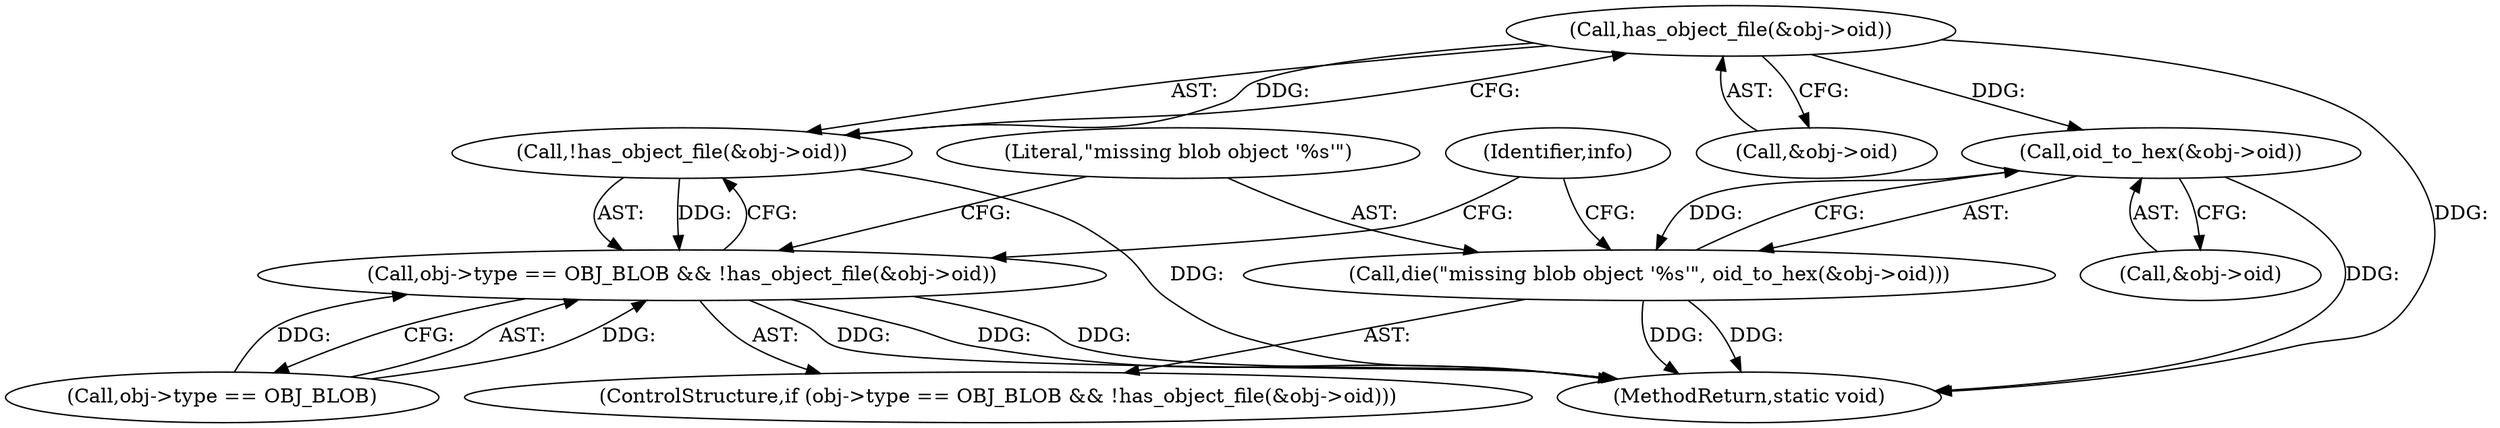 digraph "0_git_de1e67d0703894cb6ea782e36abb63976ab07e60_1@pointer" {
"1000117" [label="(Call,has_object_file(&obj->oid))"];
"1000116" [label="(Call,!has_object_file(&obj->oid))"];
"1000110" [label="(Call,obj->type == OBJ_BLOB && !has_object_file(&obj->oid))"];
"1000124" [label="(Call,oid_to_hex(&obj->oid))"];
"1000122" [label="(Call,die(\"missing blob object '%s'\", oid_to_hex(&obj->oid)))"];
"1000110" [label="(Call,obj->type == OBJ_BLOB && !has_object_file(&obj->oid))"];
"1000152" [label="(MethodReturn,static void)"];
"1000122" [label="(Call,die(\"missing blob object '%s'\", oid_to_hex(&obj->oid)))"];
"1000117" [label="(Call,has_object_file(&obj->oid))"];
"1000123" [label="(Literal,\"missing blob object '%s'\")"];
"1000133" [label="(Identifier,info)"];
"1000124" [label="(Call,oid_to_hex(&obj->oid))"];
"1000118" [label="(Call,&obj->oid)"];
"1000111" [label="(Call,obj->type == OBJ_BLOB)"];
"1000125" [label="(Call,&obj->oid)"];
"1000109" [label="(ControlStructure,if (obj->type == OBJ_BLOB && !has_object_file(&obj->oid)))"];
"1000116" [label="(Call,!has_object_file(&obj->oid))"];
"1000117" -> "1000116"  [label="AST: "];
"1000117" -> "1000118"  [label="CFG: "];
"1000118" -> "1000117"  [label="AST: "];
"1000116" -> "1000117"  [label="CFG: "];
"1000117" -> "1000152"  [label="DDG: "];
"1000117" -> "1000116"  [label="DDG: "];
"1000117" -> "1000124"  [label="DDG: "];
"1000116" -> "1000110"  [label="AST: "];
"1000110" -> "1000116"  [label="CFG: "];
"1000116" -> "1000152"  [label="DDG: "];
"1000116" -> "1000110"  [label="DDG: "];
"1000110" -> "1000109"  [label="AST: "];
"1000110" -> "1000111"  [label="CFG: "];
"1000111" -> "1000110"  [label="AST: "];
"1000123" -> "1000110"  [label="CFG: "];
"1000133" -> "1000110"  [label="CFG: "];
"1000110" -> "1000152"  [label="DDG: "];
"1000110" -> "1000152"  [label="DDG: "];
"1000110" -> "1000152"  [label="DDG: "];
"1000111" -> "1000110"  [label="DDG: "];
"1000111" -> "1000110"  [label="DDG: "];
"1000124" -> "1000122"  [label="AST: "];
"1000124" -> "1000125"  [label="CFG: "];
"1000125" -> "1000124"  [label="AST: "];
"1000122" -> "1000124"  [label="CFG: "];
"1000124" -> "1000152"  [label="DDG: "];
"1000124" -> "1000122"  [label="DDG: "];
"1000122" -> "1000109"  [label="AST: "];
"1000123" -> "1000122"  [label="AST: "];
"1000133" -> "1000122"  [label="CFG: "];
"1000122" -> "1000152"  [label="DDG: "];
"1000122" -> "1000152"  [label="DDG: "];
}
